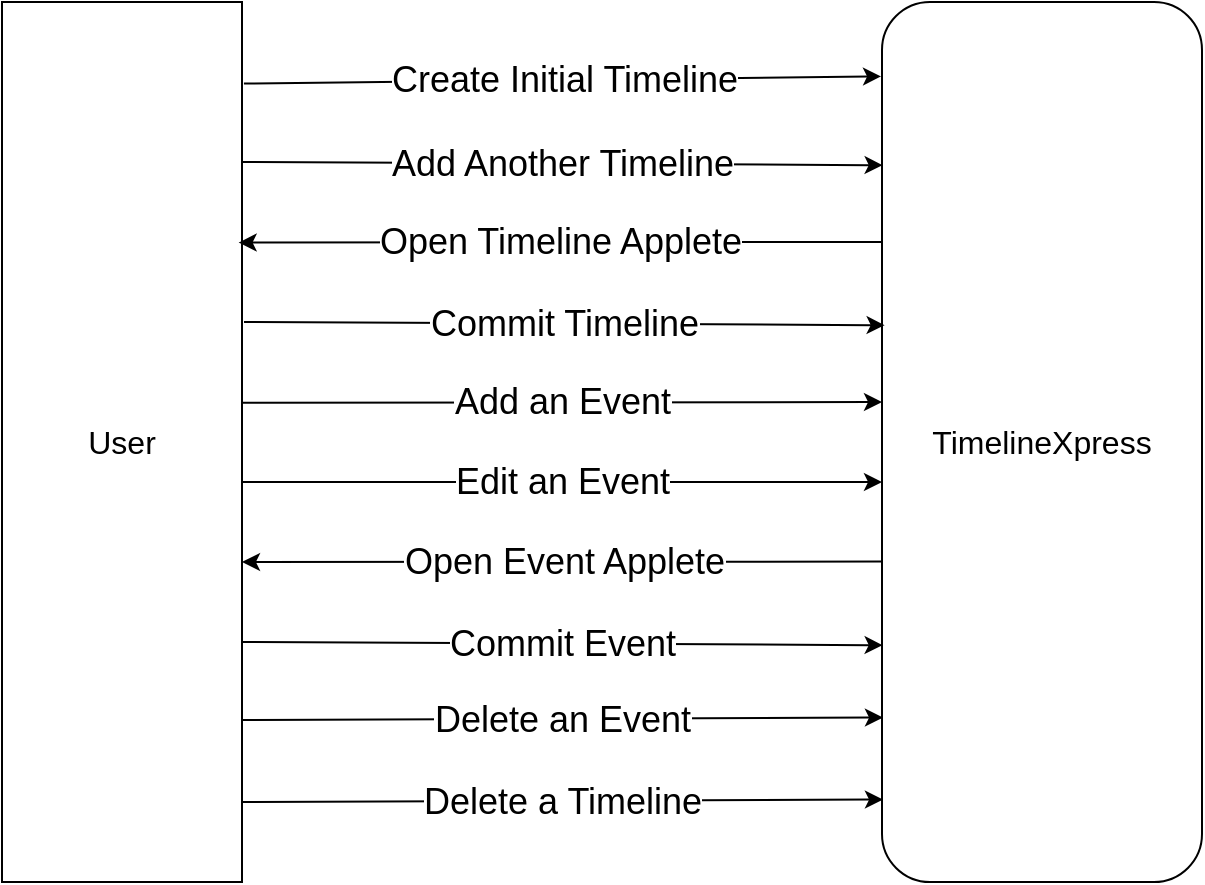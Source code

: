 <mxfile version="26.0.9">
  <diagram id="rQ5Gjrxa1RFdaPKSIdV7" name="Page-1">
    <mxGraphModel dx="1181" dy="644" grid="1" gridSize="10" guides="1" tooltips="1" connect="1" arrows="1" fold="1" page="1" pageScale="1" pageWidth="850" pageHeight="1100" math="0" shadow="0">
      <root>
        <mxCell id="0" />
        <mxCell id="1" parent="0" />
        <mxCell id="LJC_R8oFvCXxi0flJs9v-1" value="&lt;font size=&quot;3&quot;&gt;TimelineXpress&lt;/font&gt;" style="rounded=1;whiteSpace=wrap;html=1;" parent="1" vertex="1">
          <mxGeometry x="560" y="200" width="160" height="440" as="geometry" />
        </mxCell>
        <mxCell id="LJC_R8oFvCXxi0flJs9v-2" value="&lt;font size=&quot;3&quot;&gt;User&lt;/font&gt;" style="rounded=0;whiteSpace=wrap;html=1;" parent="1" vertex="1">
          <mxGeometry x="120" y="200" width="120" height="440" as="geometry" />
        </mxCell>
        <mxCell id="LJC_R8oFvCXxi0flJs9v-3" value="" style="endArrow=classic;html=1;rounded=0;fontSize=18;exitX=1.008;exitY=0.117;exitDx=0;exitDy=0;exitPerimeter=0;entryX=-0.003;entryY=0.108;entryDx=0;entryDy=0;entryPerimeter=0;" parent="1" edge="1">
          <mxGeometry relative="1" as="geometry">
            <mxPoint x="240.96" y="240.8" as="sourcePoint" />
            <mxPoint x="559.52" y="237.2" as="targetPoint" />
          </mxGeometry>
        </mxCell>
        <mxCell id="LJC_R8oFvCXxi0flJs9v-4" value="Create Initial Timeline" style="edgeLabel;resizable=0;html=1;align=center;verticalAlign=middle;fontSize=18;" parent="LJC_R8oFvCXxi0flJs9v-3" connectable="0" vertex="1">
          <mxGeometry relative="1" as="geometry" />
        </mxCell>
        <mxCell id="LJC_R8oFvCXxi0flJs9v-5" value="" style="endArrow=classic;html=1;rounded=0;fontSize=18;exitX=1;exitY=0.226;exitDx=0;exitDy=0;exitPerimeter=0;" parent="1" edge="1">
          <mxGeometry relative="1" as="geometry">
            <mxPoint x="240" y="400.36" as="sourcePoint" />
            <mxPoint x="560" y="400" as="targetPoint" />
          </mxGeometry>
        </mxCell>
        <mxCell id="LJC_R8oFvCXxi0flJs9v-6" value="Add an Event" style="edgeLabel;resizable=0;html=1;align=center;verticalAlign=middle;fontSize=18;" parent="LJC_R8oFvCXxi0flJs9v-5" connectable="0" vertex="1">
          <mxGeometry relative="1" as="geometry" />
        </mxCell>
        <mxCell id="LJC_R8oFvCXxi0flJs9v-7" value="" style="endArrow=classic;html=1;rounded=0;fontSize=18;" parent="1" edge="1">
          <mxGeometry relative="1" as="geometry">
            <mxPoint x="240" y="440" as="sourcePoint" />
            <mxPoint x="560" y="440" as="targetPoint" />
          </mxGeometry>
        </mxCell>
        <mxCell id="LJC_R8oFvCXxi0flJs9v-8" value="Edit an Event" style="edgeLabel;resizable=0;html=1;align=center;verticalAlign=middle;fontSize=18;" parent="LJC_R8oFvCXxi0flJs9v-7" connectable="0" vertex="1">
          <mxGeometry relative="1" as="geometry" />
        </mxCell>
        <mxCell id="LJC_R8oFvCXxi0flJs9v-9" value="" style="endArrow=classic;html=1;rounded=0;fontSize=18;entryX=0.003;entryY=0.441;entryDx=0;entryDy=0;entryPerimeter=0;" parent="1" edge="1">
          <mxGeometry relative="1" as="geometry">
            <mxPoint x="240" y="559" as="sourcePoint" />
            <mxPoint x="560.48" y="557.76" as="targetPoint" />
          </mxGeometry>
        </mxCell>
        <mxCell id="LJC_R8oFvCXxi0flJs9v-10" value="Delete an Event" style="edgeLabel;resizable=0;html=1;align=center;verticalAlign=middle;fontSize=18;" parent="LJC_R8oFvCXxi0flJs9v-9" connectable="0" vertex="1">
          <mxGeometry relative="1" as="geometry" />
        </mxCell>
        <mxCell id="LJC_R8oFvCXxi0flJs9v-11" value="" style="endArrow=classic;html=1;rounded=0;fontSize=18;entryX=0.002;entryY=0.56;entryDx=0;entryDy=0;entryPerimeter=0;" parent="1" edge="1">
          <mxGeometry relative="1" as="geometry">
            <mxPoint x="240" y="280" as="sourcePoint" />
            <mxPoint x="560.32" y="281.6" as="targetPoint" />
          </mxGeometry>
        </mxCell>
        <mxCell id="LJC_R8oFvCXxi0flJs9v-12" value="Add Another Timeline" style="edgeLabel;resizable=0;html=1;align=center;verticalAlign=middle;fontSize=18;" parent="LJC_R8oFvCXxi0flJs9v-11" connectable="0" vertex="1">
          <mxGeometry relative="1" as="geometry" />
        </mxCell>
        <mxCell id="WwGMtlM-MG-jqN7k4C0A-1" value="" style="endArrow=classic;html=1;rounded=0;entryX=0.986;entryY=0.223;entryDx=0;entryDy=0;entryPerimeter=0;" parent="1" edge="1">
          <mxGeometry relative="1" as="geometry">
            <mxPoint x="560" y="320" as="sourcePoint" />
            <mxPoint x="238.32" y="320.28" as="targetPoint" />
          </mxGeometry>
        </mxCell>
        <mxCell id="WwGMtlM-MG-jqN7k4C0A-2" value="&lt;font style=&quot;font-size: 18px;&quot;&gt;Open Timeline Applete&lt;/font&gt;" style="edgeLabel;resizable=0;html=1;;align=center;verticalAlign=middle;" parent="WwGMtlM-MG-jqN7k4C0A-1" connectable="0" vertex="1">
          <mxGeometry relative="1" as="geometry" />
        </mxCell>
        <mxCell id="WwGMtlM-MG-jqN7k4C0A-4" value="" style="endArrow=classic;html=1;rounded=0;entryX=0.986;entryY=0.223;entryDx=0;entryDy=0;entryPerimeter=0;exitX=0.003;exitY=0.555;exitDx=0;exitDy=0;exitPerimeter=0;" parent="1" edge="1">
          <mxGeometry relative="1" as="geometry">
            <mxPoint x="560.48" y="479.8" as="sourcePoint" />
            <mxPoint x="240" y="480" as="targetPoint" />
          </mxGeometry>
        </mxCell>
        <mxCell id="WwGMtlM-MG-jqN7k4C0A-5" value="&lt;font style=&quot;font-size: 18px;&quot;&gt;Open Event Applete&lt;/font&gt;" style="edgeLabel;resizable=0;html=1;;align=center;verticalAlign=middle;" parent="WwGMtlM-MG-jqN7k4C0A-4" connectable="0" vertex="1">
          <mxGeometry relative="1" as="geometry" />
        </mxCell>
        <mxCell id="WwGMtlM-MG-jqN7k4C0A-9" value="" style="endArrow=classic;html=1;rounded=0;fontSize=18;entryX=0.002;entryY=0.56;entryDx=0;entryDy=0;entryPerimeter=0;" parent="1" edge="1">
          <mxGeometry relative="1" as="geometry">
            <mxPoint x="241" y="360" as="sourcePoint" />
            <mxPoint x="561.32" y="361.6" as="targetPoint" />
          </mxGeometry>
        </mxCell>
        <mxCell id="WwGMtlM-MG-jqN7k4C0A-10" value="Commit Timeline" style="edgeLabel;resizable=0;html=1;align=center;verticalAlign=middle;fontSize=18;" parent="WwGMtlM-MG-jqN7k4C0A-9" connectable="0" vertex="1">
          <mxGeometry relative="1" as="geometry" />
        </mxCell>
        <mxCell id="WwGMtlM-MG-jqN7k4C0A-11" value="" style="endArrow=classic;html=1;rounded=0;fontSize=18;entryX=0.002;entryY=0.56;entryDx=0;entryDy=0;entryPerimeter=0;" parent="1" edge="1">
          <mxGeometry relative="1" as="geometry">
            <mxPoint x="240" y="520" as="sourcePoint" />
            <mxPoint x="560.32" y="521.6" as="targetPoint" />
          </mxGeometry>
        </mxCell>
        <mxCell id="WwGMtlM-MG-jqN7k4C0A-12" value="Commit Event" style="edgeLabel;resizable=0;html=1;align=center;verticalAlign=middle;fontSize=18;" parent="WwGMtlM-MG-jqN7k4C0A-11" connectable="0" vertex="1">
          <mxGeometry relative="1" as="geometry" />
        </mxCell>
        <mxCell id="WwGMtlM-MG-jqN7k4C0A-13" value="" style="endArrow=classic;html=1;rounded=0;fontSize=18;entryX=0.003;entryY=0.441;entryDx=0;entryDy=0;entryPerimeter=0;" parent="1" edge="1">
          <mxGeometry relative="1" as="geometry">
            <mxPoint x="240" y="600" as="sourcePoint" />
            <mxPoint x="560.48" y="598.76" as="targetPoint" />
          </mxGeometry>
        </mxCell>
        <mxCell id="WwGMtlM-MG-jqN7k4C0A-14" value="Delete a Timeline" style="edgeLabel;resizable=0;html=1;align=center;verticalAlign=middle;fontSize=18;" parent="WwGMtlM-MG-jqN7k4C0A-13" connectable="0" vertex="1">
          <mxGeometry relative="1" as="geometry" />
        </mxCell>
      </root>
    </mxGraphModel>
  </diagram>
</mxfile>
